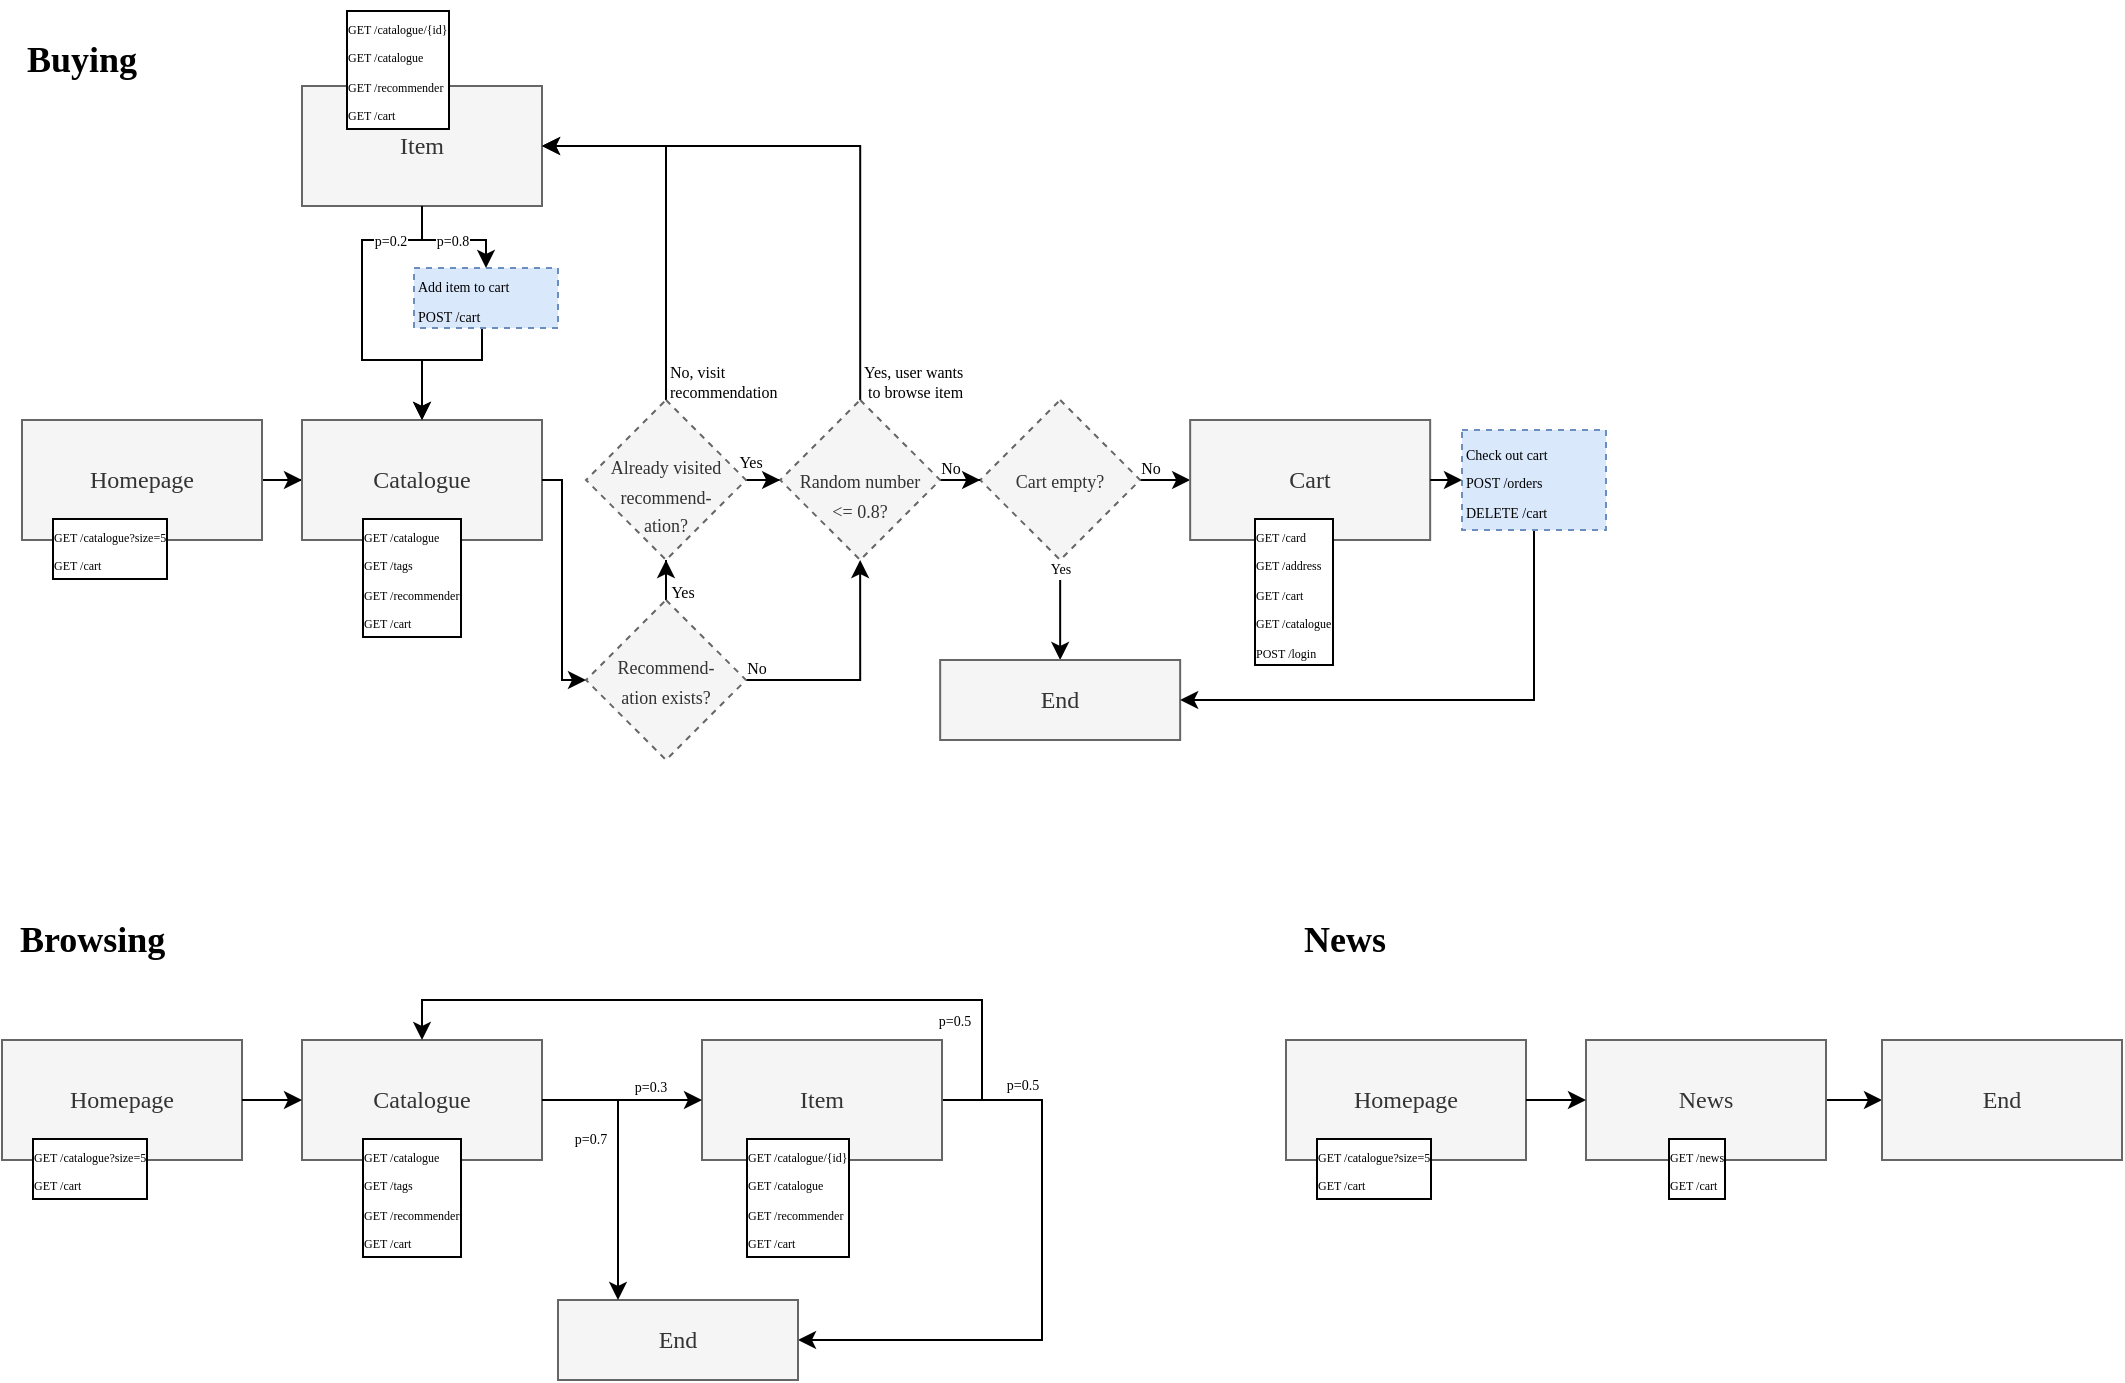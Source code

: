 <mxfile version="14.6.11" type="github"><diagram id="whum5KUoKy-AiShSeKjw" name="Page-1"><mxGraphModel dx="1170" dy="594" grid="1" gridSize="10" guides="1" tooltips="1" connect="1" arrows="1" fold="1" page="1" pageScale="1" pageWidth="1169" pageHeight="827" math="0" shadow="0"><root><mxCell id="0"/><mxCell id="1" parent="0"/><mxCell id="QNasyu7A6PwzEU0mUTjG-3" style="edgeStyle=orthogonalEdgeStyle;rounded=0;orthogonalLoop=1;jettySize=auto;html=1;entryX=0;entryY=0.5;entryDx=0;entryDy=0;" parent="1" source="QNasyu7A6PwzEU0mUTjG-1" target="QNasyu7A6PwzEU0mUTjG-2" edge="1"><mxGeometry relative="1" as="geometry"/></mxCell><mxCell id="QNasyu7A6PwzEU0mUTjG-14" value="" style="group" parent="1" vertex="1" connectable="0"><mxGeometry x="200" y="290" width="120" height="124" as="geometry"/></mxCell><mxCell id="QNasyu7A6PwzEU0mUTjG-2" value="&lt;p&gt;&lt;font face=&quot;Georgia&quot;&gt;Catalogue&lt;/font&gt;&lt;/p&gt;" style="rounded=0;whiteSpace=wrap;html=1;fillColor=#f5f5f5;strokeColor=#666666;fontColor=#333333;" parent="QNasyu7A6PwzEU0mUTjG-14" vertex="1"><mxGeometry width="120" height="60" as="geometry"/></mxCell><mxCell id="QNasyu7A6PwzEU0mUTjG-13" value="&lt;font face=&quot;Lucida Console&quot; style=&quot;font-size: 6px&quot;&gt;&lt;span&gt;GET /catalogue&lt;/span&gt;&lt;br&gt;&lt;span&gt;GET /tags&lt;br&gt;GET /recommender&lt;br&gt;GET /cart&lt;br&gt;&lt;/span&gt;&lt;/font&gt;" style="text;html=1;strokeColor=none;fillColor=none;align=left;verticalAlign=top;whiteSpace=wrap;rounded=0;dashed=1;horizontal=1;fontStyle=0;labelBackgroundColor=#ffffff;labelBorderColor=#000000;spacingTop=0;spacing=0;" parent="QNasyu7A6PwzEU0mUTjG-14" vertex="1"><mxGeometry x="30" y="44" width="90" height="80" as="geometry"/></mxCell><mxCell id="QNasyu7A6PwzEU0mUTjG-15" value="" style="group" parent="1" vertex="1" connectable="0"><mxGeometry x="60" y="290" width="120" height="124" as="geometry"/></mxCell><mxCell id="QNasyu7A6PwzEU0mUTjG-1" value="&lt;p&gt;&lt;font face=&quot;Georgia&quot;&gt;Homepage&lt;/font&gt;&lt;/p&gt;" style="rounded=0;whiteSpace=wrap;html=1;fillColor=#f5f5f5;strokeColor=#666666;fontColor=#333333;" parent="QNasyu7A6PwzEU0mUTjG-15" vertex="1"><mxGeometry width="120" height="60" as="geometry"/></mxCell><mxCell id="QNasyu7A6PwzEU0mUTjG-12" value="&lt;font face=&quot;Lucida Console&quot; style=&quot;font-size: 6px&quot;&gt;&lt;span&gt;GET /catalogue?size=5&lt;/span&gt;&lt;br&gt;&lt;span&gt;GET /cart&lt;/span&gt;&lt;/font&gt;" style="text;html=1;strokeColor=none;fillColor=none;align=left;verticalAlign=top;whiteSpace=wrap;rounded=0;dashed=1;horizontal=1;fontStyle=0;labelBackgroundColor=#ffffff;labelBorderColor=#000000;spacingTop=0;spacing=0;" parent="QNasyu7A6PwzEU0mUTjG-15" vertex="1"><mxGeometry x="15" y="44" width="90" height="80" as="geometry"/></mxCell><mxCell id="QNasyu7A6PwzEU0mUTjG-17" value="" style="group" parent="1" vertex="1" connectable="0"><mxGeometry x="660" y="160" width="120" height="130" as="geometry"/></mxCell><mxCell id="QNasyu7A6PwzEU0mUTjG-18" value="&lt;p&gt;&lt;font face=&quot;Georgia&quot;&gt;Item&lt;/font&gt;&lt;/p&gt;" style="rounded=0;whiteSpace=wrap;html=1;fillColor=#f5f5f5;strokeColor=#666666;fontColor=#333333;" parent="QNasyu7A6PwzEU0mUTjG-17" vertex="1"><mxGeometry x="-460" y="-37" width="120" height="60" as="geometry"/></mxCell><mxCell id="QNasyu7A6PwzEU0mUTjG-19" value="&lt;font face=&quot;Lucida Console&quot; style=&quot;font-size: 6px&quot;&gt;&lt;span&gt;GET /catalogue/{id}&lt;/span&gt;&lt;br&gt;&lt;span&gt;GET /catalogue&lt;br&gt;GET /recommender&lt;br&gt;GET /cart&lt;br&gt;&lt;/span&gt;&lt;/font&gt;" style="text;html=1;strokeColor=none;fillColor=none;align=left;verticalAlign=top;whiteSpace=wrap;rounded=0;dashed=1;horizontal=1;fontStyle=0;labelBackgroundColor=#ffffff;labelBorderColor=#000000;spacingTop=0;spacing=0;" parent="1" vertex="1"><mxGeometry x="222" y="80" width="90" height="80" as="geometry"/></mxCell><mxCell id="Ui0SziSdFyUZLDTpdayq-15" style="edgeStyle=orthogonalEdgeStyle;rounded=0;orthogonalLoop=1;jettySize=auto;html=1;fontFamily=Georgia;fontSize=8;entryX=0.5;entryY=0;entryDx=0;entryDy=0;exitX=0.5;exitY=1;exitDx=0;exitDy=0;" edge="1" parent="1" source="QNasyu7A6PwzEU0mUTjG-26" target="QNasyu7A6PwzEU0mUTjG-2"><mxGeometry relative="1" as="geometry"><mxPoint x="250" y="260" as="targetPoint"/><Array as="points"><mxPoint x="290" y="244"/><mxPoint x="290" y="260"/><mxPoint x="260" y="260"/></Array></mxGeometry></mxCell><mxCell id="QNasyu7A6PwzEU0mUTjG-26" value="&lt;font style=&quot;font-size: 7px&quot;&gt;Add item to cart&lt;br&gt;POST /cart&lt;/font&gt;" style="rounded=0;whiteSpace=wrap;html=1;dashed=1;labelBackgroundColor=none;strokeColor=#6c8ebf;fillColor=#dae8fc;fontFamily=Lucida Console;align=left;" parent="1" vertex="1"><mxGeometry x="256.0" y="214" width="72" height="30" as="geometry"/></mxCell><mxCell id="QNasyu7A6PwzEU0mUTjG-38" style="edgeStyle=orthogonalEdgeStyle;rounded=0;orthogonalLoop=1;jettySize=auto;html=1;exitX=0.5;exitY=1;exitDx=0;exitDy=0;entryX=0.5;entryY=0;entryDx=0;entryDy=0;strokeColor=#000000;fontFamily=Lucida Console;" parent="1" source="QNasyu7A6PwzEU0mUTjG-18" target="QNasyu7A6PwzEU0mUTjG-26" edge="1"><mxGeometry relative="1" as="geometry"><Array as="points"><mxPoint x="260" y="200"/><mxPoint x="292" y="200"/></Array></mxGeometry></mxCell><mxCell id="QNasyu7A6PwzEU0mUTjG-39" style="edgeStyle=orthogonalEdgeStyle;rounded=0;orthogonalLoop=1;jettySize=auto;html=1;exitX=0.5;exitY=1;exitDx=0;exitDy=0;strokeColor=#000000;fontFamily=Lucida Console;entryX=0.5;entryY=0;entryDx=0;entryDy=0;" parent="1" source="QNasyu7A6PwzEU0mUTjG-18" edge="1" target="QNasyu7A6PwzEU0mUTjG-2"><mxGeometry relative="1" as="geometry"><Array as="points"><mxPoint x="260" y="200"/><mxPoint x="230" y="200"/><mxPoint x="230" y="260"/><mxPoint x="260" y="260"/></Array><mxPoint x="240" y="270" as="targetPoint"/></mxGeometry></mxCell><mxCell id="QNasyu7A6PwzEU0mUTjG-41" value="&lt;font style=&quot;font-size: 7px&quot;&gt;p=0.2&lt;/font&gt;" style="edgeLabel;html=1;align=center;verticalAlign=middle;resizable=0;points=[];fontFamily=Lucida Console;" parent="QNasyu7A6PwzEU0mUTjG-39" vertex="1" connectable="0"><mxGeometry x="-0.595" y="-1" relative="1" as="geometry"><mxPoint x="1" as="offset"/></mxGeometry></mxCell><mxCell id="QNasyu7A6PwzEU0mUTjG-42" value="&lt;font style=&quot;font-size: 7px&quot;&gt;p=0.8&lt;/font&gt;" style="edgeLabel;html=1;align=center;verticalAlign=middle;resizable=0;points=[];fontFamily=Lucida Console;" parent="1" vertex="1" connectable="0"><mxGeometry x="274.8" y="199" as="geometry"/></mxCell><mxCell id="QNasyu7A6PwzEU0mUTjG-52" style="edgeStyle=orthogonalEdgeStyle;rounded=0;orthogonalLoop=1;jettySize=auto;html=1;exitX=0.5;exitY=1;exitDx=0;exitDy=0;entryX=0.5;entryY=0;entryDx=0;entryDy=0;strokeColor=#000000;fontFamily=Lucida Console;" parent="1" source="QNasyu7A6PwzEU0mUTjG-46" target="QNasyu7A6PwzEU0mUTjG-51" edge="1"><mxGeometry relative="1" as="geometry"/></mxCell><mxCell id="QNasyu7A6PwzEU0mUTjG-53" value="&lt;font style=&quot;font-size: 7px&quot;&gt;Yes&lt;/font&gt;" style="edgeLabel;html=1;align=center;verticalAlign=middle;resizable=0;points=[];fontFamily=Lucida Console;" parent="QNasyu7A6PwzEU0mUTjG-52" vertex="1" connectable="0"><mxGeometry x="-0.207" y="1" relative="1" as="geometry"><mxPoint x="-1" y="-17.67" as="offset"/></mxGeometry></mxCell><mxCell id="QNasyu7A6PwzEU0mUTjG-57" style="edgeStyle=orthogonalEdgeStyle;rounded=0;orthogonalLoop=1;jettySize=auto;html=1;entryX=0;entryY=0.5;entryDx=0;entryDy=0;strokeColor=#000000;fontFamily=Lucida Console;" parent="1" source="QNasyu7A6PwzEU0mUTjG-46" target="QNasyu7A6PwzEU0mUTjG-55" edge="1"><mxGeometry relative="1" as="geometry"/></mxCell><mxCell id="QNasyu7A6PwzEU0mUTjG-46" value="&lt;font face=&quot;Georgia&quot; style=&quot;font-size: 9px&quot;&gt;Cart empty?&lt;/font&gt;" style="rhombus;whiteSpace=wrap;html=1;dashed=1;labelBackgroundColor=none;strokeColor=#666666;fillColor=#f5f5f5;fontFamily=Lucida Console;align=center;fontColor=#333333;" parent="1" vertex="1"><mxGeometry x="539.08" y="280" width="80" height="80" as="geometry"/></mxCell><mxCell id="QNasyu7A6PwzEU0mUTjG-51" value="&lt;p&gt;&lt;font face=&quot;Georgia&quot;&gt;End&lt;/font&gt;&lt;/p&gt;" style="rounded=0;whiteSpace=wrap;html=1;fillColor=#f5f5f5;strokeColor=#666666;fontColor=#333333;" parent="1" vertex="1"><mxGeometry x="519.08" y="410" width="120" height="40" as="geometry"/></mxCell><mxCell id="QNasyu7A6PwzEU0mUTjG-54" value="" style="group" parent="1" vertex="1" connectable="0"><mxGeometry x="644.08" y="290" width="120" height="124" as="geometry"/></mxCell><mxCell id="QNasyu7A6PwzEU0mUTjG-55" value="&lt;p&gt;&lt;font face=&quot;Georgia&quot;&gt;Cart&lt;/font&gt;&lt;/p&gt;" style="rounded=0;whiteSpace=wrap;html=1;fillColor=#f5f5f5;strokeColor=#666666;fontColor=#333333;" parent="QNasyu7A6PwzEU0mUTjG-54" vertex="1"><mxGeometry width="120" height="60" as="geometry"/></mxCell><mxCell id="QNasyu7A6PwzEU0mUTjG-56" value="&lt;font face=&quot;Lucida Console&quot; style=&quot;font-size: 6px&quot;&gt;&lt;span&gt;GET /card&lt;br&gt;&lt;/span&gt;GET /address&lt;br&gt;&lt;span&gt;GET /cart&lt;br&gt;GET /catalogue&lt;br&gt;POST /login&lt;br&gt;&lt;/span&gt;&lt;/font&gt;" style="text;html=1;strokeColor=none;fillColor=none;align=left;verticalAlign=top;whiteSpace=wrap;rounded=0;dashed=1;horizontal=1;fontStyle=0;labelBackgroundColor=#ffffff;labelBorderColor=#000000;spacingTop=0;spacing=0;" parent="QNasyu7A6PwzEU0mUTjG-54" vertex="1"><mxGeometry x="31.5" y="44" width="65" height="80" as="geometry"/></mxCell><mxCell id="QNasyu7A6PwzEU0mUTjG-60" style="edgeStyle=orthogonalEdgeStyle;rounded=0;orthogonalLoop=1;jettySize=auto;html=1;exitX=0.5;exitY=1;exitDx=0;exitDy=0;entryX=1;entryY=0.5;entryDx=0;entryDy=0;strokeColor=#000000;fontFamily=Lucida Console;" parent="1" source="QNasyu7A6PwzEU0mUTjG-58" target="QNasyu7A6PwzEU0mUTjG-51" edge="1"><mxGeometry relative="1" as="geometry"/></mxCell><mxCell id="QNasyu7A6PwzEU0mUTjG-58" value="&lt;span style=&quot;font-size: 7px&quot;&gt;Check out cart&lt;br&gt;POST /orders&lt;br&gt;DELETE /cart&lt;/span&gt;" style="rounded=0;whiteSpace=wrap;html=1;dashed=1;labelBackgroundColor=none;strokeColor=#6c8ebf;fillColor=#dae8fc;fontFamily=Lucida Console;align=left;" parent="1" vertex="1"><mxGeometry x="780" y="295" width="72" height="50" as="geometry"/></mxCell><mxCell id="QNasyu7A6PwzEU0mUTjG-59" style="edgeStyle=orthogonalEdgeStyle;rounded=0;orthogonalLoop=1;jettySize=auto;html=1;exitX=1;exitY=0.5;exitDx=0;exitDy=0;entryX=0;entryY=0.5;entryDx=0;entryDy=0;strokeColor=#000000;fontFamily=Lucida Console;" parent="1" source="QNasyu7A6PwzEU0mUTjG-55" target="QNasyu7A6PwzEU0mUTjG-58" edge="1"><mxGeometry relative="1" as="geometry"/></mxCell><mxCell id="QNasyu7A6PwzEU0mUTjG-61" value="&lt;font style=&quot;font-size: 8px;&quot;&gt;No&lt;/font&gt;" style="edgeLabel;html=1;align=center;verticalAlign=middle;resizable=0;points=[];fontFamily=Georgia;fontSize=8;" parent="1" vertex="1" connectable="0"><mxGeometry x="626.08" y="315.997" as="geometry"><mxPoint x="-2" y="-2" as="offset"/></mxGeometry></mxCell><mxCell id="QNasyu7A6PwzEU0mUTjG-62" value="&lt;b&gt;&lt;font style=&quot;font-size: 18px&quot;&gt;Buying&lt;/font&gt;&lt;/b&gt;" style="text;html=1;strokeColor=none;fillColor=none;align=center;verticalAlign=middle;whiteSpace=wrap;rounded=0;dashed=1;labelBackgroundColor=none;fontFamily=Georgia;" parent="1" vertex="1"><mxGeometry x="70" y="100" width="40" height="20" as="geometry"/></mxCell><mxCell id="QNasyu7A6PwzEU0mUTjG-64" value="&lt;b&gt;&lt;font style=&quot;font-size: 18px&quot;&gt;Browsing&lt;/font&gt;&lt;/b&gt;" style="text;html=1;strokeColor=none;fillColor=none;align=left;verticalAlign=middle;whiteSpace=wrap;rounded=0;dashed=1;labelBackgroundColor=none;fontFamily=Georgia;" parent="1" vertex="1"><mxGeometry x="57" y="540" width="113" height="20" as="geometry"/></mxCell><mxCell id="QNasyu7A6PwzEU0mUTjG-65" value="" style="group" parent="1" vertex="1" connectable="0"><mxGeometry x="50" y="600" width="120" height="124" as="geometry"/></mxCell><mxCell id="QNasyu7A6PwzEU0mUTjG-66" value="&lt;p&gt;&lt;font face=&quot;Georgia&quot;&gt;Homepage&lt;/font&gt;&lt;/p&gt;" style="rounded=0;whiteSpace=wrap;html=1;fillColor=#f5f5f5;strokeColor=#666666;fontColor=#333333;" parent="QNasyu7A6PwzEU0mUTjG-65" vertex="1"><mxGeometry width="120" height="60" as="geometry"/></mxCell><mxCell id="QNasyu7A6PwzEU0mUTjG-67" value="&lt;font face=&quot;Lucida Console&quot; style=&quot;font-size: 6px&quot;&gt;&lt;span&gt;GET /catalogue?size=5&lt;/span&gt;&lt;br&gt;&lt;span&gt;GET /cart&lt;/span&gt;&lt;/font&gt;" style="text;html=1;strokeColor=none;fillColor=none;align=left;verticalAlign=top;whiteSpace=wrap;rounded=0;dashed=1;horizontal=1;fontStyle=0;labelBackgroundColor=#ffffff;labelBorderColor=#000000;spacingTop=0;spacing=0;" parent="QNasyu7A6PwzEU0mUTjG-65" vertex="1"><mxGeometry x="15" y="44" width="90" height="80" as="geometry"/></mxCell><mxCell id="QNasyu7A6PwzEU0mUTjG-68" value="" style="group" parent="1" vertex="1" connectable="0"><mxGeometry x="200" y="600" width="120" height="124" as="geometry"/></mxCell><mxCell id="QNasyu7A6PwzEU0mUTjG-69" value="&lt;p&gt;&lt;font face=&quot;Georgia&quot;&gt;Catalogue&lt;/font&gt;&lt;/p&gt;" style="rounded=0;whiteSpace=wrap;html=1;fillColor=#f5f5f5;strokeColor=#666666;fontColor=#333333;" parent="QNasyu7A6PwzEU0mUTjG-68" vertex="1"><mxGeometry width="120" height="60" as="geometry"/></mxCell><mxCell id="QNasyu7A6PwzEU0mUTjG-70" value="&lt;font face=&quot;Lucida Console&quot; style=&quot;font-size: 6px&quot;&gt;&lt;span&gt;GET /catalogue&lt;/span&gt;&lt;br&gt;&lt;span&gt;GET /tags&lt;br&gt;GET /recommender&lt;br&gt;GET /cart&lt;br&gt;&lt;/span&gt;&lt;/font&gt;" style="text;html=1;strokeColor=none;fillColor=none;align=left;verticalAlign=top;whiteSpace=wrap;rounded=0;dashed=1;horizontal=1;fontStyle=0;labelBackgroundColor=#ffffff;labelBorderColor=#000000;spacingTop=0;spacing=0;" parent="QNasyu7A6PwzEU0mUTjG-68" vertex="1"><mxGeometry x="30" y="44" width="90" height="80" as="geometry"/></mxCell><mxCell id="QNasyu7A6PwzEU0mUTjG-71" style="edgeStyle=orthogonalEdgeStyle;rounded=0;orthogonalLoop=1;jettySize=auto;html=1;entryX=0;entryY=0.5;entryDx=0;entryDy=0;strokeColor=#000000;fontFamily=Georgia;" parent="1" source="QNasyu7A6PwzEU0mUTjG-66" target="QNasyu7A6PwzEU0mUTjG-69" edge="1"><mxGeometry relative="1" as="geometry"/></mxCell><mxCell id="QNasyu7A6PwzEU0mUTjG-79" style="edgeStyle=orthogonalEdgeStyle;rounded=0;orthogonalLoop=1;jettySize=auto;html=1;entryX=1;entryY=0.5;entryDx=0;entryDy=0;strokeColor=#000000;fontFamily=Georgia;exitX=1;exitY=0.5;exitDx=0;exitDy=0;" parent="1" source="QNasyu7A6PwzEU0mUTjG-72" target="QNasyu7A6PwzEU0mUTjG-75" edge="1"><mxGeometry relative="1" as="geometry"><Array as="points"><mxPoint x="570" y="630"/><mxPoint x="570" y="750"/></Array></mxGeometry></mxCell><mxCell id="QNasyu7A6PwzEU0mUTjG-80" style="edgeStyle=orthogonalEdgeStyle;rounded=0;orthogonalLoop=1;jettySize=auto;html=1;entryX=0.5;entryY=0;entryDx=0;entryDy=0;strokeColor=#000000;fontFamily=Georgia;exitX=1;exitY=0.5;exitDx=0;exitDy=0;" parent="1" source="QNasyu7A6PwzEU0mUTjG-72" target="QNasyu7A6PwzEU0mUTjG-69" edge="1"><mxGeometry relative="1" as="geometry"><Array as="points"><mxPoint x="540" y="630"/><mxPoint x="540" y="580"/><mxPoint x="260" y="580"/></Array></mxGeometry></mxCell><mxCell id="QNasyu7A6PwzEU0mUTjG-72" value="&lt;p&gt;&lt;font face=&quot;Georgia&quot;&gt;Item&lt;/font&gt;&lt;/p&gt;" style="rounded=0;whiteSpace=wrap;html=1;fillColor=#f5f5f5;strokeColor=#666666;fontColor=#333333;" parent="1" vertex="1"><mxGeometry x="400" y="600" width="120" height="60" as="geometry"/></mxCell><mxCell id="QNasyu7A6PwzEU0mUTjG-73" value="&lt;font face=&quot;Lucida Console&quot; style=&quot;font-size: 6px&quot;&gt;&lt;span&gt;GET /catalogue/{id}&lt;/span&gt;&lt;br&gt;&lt;span&gt;GET /catalogue&lt;br&gt;GET /recommender&lt;br&gt;GET /cart&lt;br&gt;&lt;/span&gt;&lt;/font&gt;" style="text;html=1;strokeColor=none;fillColor=none;align=left;verticalAlign=top;whiteSpace=wrap;rounded=0;dashed=1;horizontal=1;fontStyle=0;labelBackgroundColor=#ffffff;labelBorderColor=#000000;spacingTop=0;spacing=0;" parent="1" vertex="1"><mxGeometry x="422" y="644" width="90" height="80" as="geometry"/></mxCell><mxCell id="QNasyu7A6PwzEU0mUTjG-74" style="edgeStyle=orthogonalEdgeStyle;rounded=0;orthogonalLoop=1;jettySize=auto;html=1;exitX=1;exitY=0.5;exitDx=0;exitDy=0;entryX=0;entryY=0.5;entryDx=0;entryDy=0;strokeColor=#000000;fontFamily=Georgia;" parent="1" source="QNasyu7A6PwzEU0mUTjG-69" target="QNasyu7A6PwzEU0mUTjG-72" edge="1"><mxGeometry relative="1" as="geometry"/></mxCell><mxCell id="QNasyu7A6PwzEU0mUTjG-77" value="&lt;font face=&quot;Lucida Console&quot; style=&quot;font-size: 7px&quot;&gt;p=0.3&lt;/font&gt;" style="edgeLabel;html=1;align=center;verticalAlign=middle;resizable=0;points=[];fontFamily=Georgia;" parent="QNasyu7A6PwzEU0mUTjG-74" vertex="1" connectable="0"><mxGeometry x="0.255" relative="1" as="geometry"><mxPoint x="4" y="-8" as="offset"/></mxGeometry></mxCell><mxCell id="QNasyu7A6PwzEU0mUTjG-75" value="&lt;p&gt;&lt;font face=&quot;Georgia&quot;&gt;End&lt;/font&gt;&lt;/p&gt;" style="rounded=0;whiteSpace=wrap;html=1;fillColor=#f5f5f5;strokeColor=#666666;fontColor=#333333;" parent="1" vertex="1"><mxGeometry x="328" y="730" width="120" height="40" as="geometry"/></mxCell><mxCell id="QNasyu7A6PwzEU0mUTjG-76" style="edgeStyle=orthogonalEdgeStyle;rounded=0;orthogonalLoop=1;jettySize=auto;html=1;entryX=0.25;entryY=0;entryDx=0;entryDy=0;strokeColor=#000000;fontFamily=Georgia;" parent="1" source="QNasyu7A6PwzEU0mUTjG-69" target="QNasyu7A6PwzEU0mUTjG-75" edge="1"><mxGeometry relative="1" as="geometry"/></mxCell><mxCell id="QNasyu7A6PwzEU0mUTjG-78" value="&lt;font face=&quot;Lucida Console&quot; style=&quot;font-size: 7px&quot;&gt;p=0.7&lt;/font&gt;" style="edgeLabel;html=1;align=center;verticalAlign=middle;resizable=0;points=[];fontFamily=Georgia;" parent="1" vertex="1" connectable="0"><mxGeometry x="344" y="648" as="geometry"/></mxCell><mxCell id="QNasyu7A6PwzEU0mUTjG-82" value="&lt;font face=&quot;Lucida Console&quot; style=&quot;font-size: 7px&quot;&gt;p=0.5&lt;/font&gt;" style="edgeLabel;html=1;align=center;verticalAlign=middle;resizable=0;points=[];fontFamily=Georgia;" parent="1" vertex="1" connectable="0"><mxGeometry x="560" y="621" as="geometry"/></mxCell><mxCell id="QNasyu7A6PwzEU0mUTjG-83" value="&lt;font face=&quot;Lucida Console&quot; style=&quot;font-size: 7px&quot;&gt;p=0.5&lt;/font&gt;" style="edgeLabel;html=1;align=center;verticalAlign=middle;resizable=0;points=[];fontFamily=Georgia;" parent="1" vertex="1" connectable="0"><mxGeometry x="526" y="589" as="geometry"/></mxCell><mxCell id="QNasyu7A6PwzEU0mUTjG-84" value="&lt;b&gt;&lt;font style=&quot;font-size: 18px&quot;&gt;News&lt;/font&gt;&lt;/b&gt;" style="text;html=1;strokeColor=none;fillColor=none;align=left;verticalAlign=middle;whiteSpace=wrap;rounded=0;dashed=1;labelBackgroundColor=none;fontFamily=Georgia;" parent="1" vertex="1"><mxGeometry x="699" y="540" width="113" height="20" as="geometry"/></mxCell><mxCell id="QNasyu7A6PwzEU0mUTjG-85" value="&lt;p&gt;&lt;font face=&quot;Georgia&quot;&gt;Homepage&lt;/font&gt;&lt;/p&gt;" style="rounded=0;whiteSpace=wrap;html=1;fillColor=#f5f5f5;strokeColor=#666666;fontColor=#333333;" parent="1" vertex="1"><mxGeometry x="692" y="600" width="120" height="60" as="geometry"/></mxCell><mxCell id="QNasyu7A6PwzEU0mUTjG-91" style="edgeStyle=orthogonalEdgeStyle;rounded=0;orthogonalLoop=1;jettySize=auto;html=1;entryX=0;entryY=0.5;entryDx=0;entryDy=0;strokeColor=#000000;fontFamily=Georgia;" parent="1" source="QNasyu7A6PwzEU0mUTjG-86" target="QNasyu7A6PwzEU0mUTjG-90" edge="1"><mxGeometry relative="1" as="geometry"/></mxCell><mxCell id="QNasyu7A6PwzEU0mUTjG-86" value="&lt;p&gt;&lt;font face=&quot;Georgia&quot;&gt;News&lt;/font&gt;&lt;/p&gt;" style="rounded=0;whiteSpace=wrap;html=1;fillColor=#f5f5f5;strokeColor=#666666;fontColor=#333333;" parent="1" vertex="1"><mxGeometry x="842" y="600" width="120" height="60" as="geometry"/></mxCell><mxCell id="QNasyu7A6PwzEU0mUTjG-87" style="edgeStyle=orthogonalEdgeStyle;rounded=0;orthogonalLoop=1;jettySize=auto;html=1;entryX=0;entryY=0.5;entryDx=0;entryDy=0;strokeColor=#000000;fontFamily=Georgia;" parent="1" source="QNasyu7A6PwzEU0mUTjG-85" target="QNasyu7A6PwzEU0mUTjG-86" edge="1"><mxGeometry relative="1" as="geometry"/></mxCell><mxCell id="QNasyu7A6PwzEU0mUTjG-88" value="&lt;font face=&quot;Lucida Console&quot; style=&quot;font-size: 6px&quot;&gt;&lt;span&gt;GET /catalogue?size=5&lt;/span&gt;&lt;br&gt;&lt;span&gt;GET /cart&lt;/span&gt;&lt;/font&gt;" style="text;html=1;strokeColor=none;fillColor=none;align=left;verticalAlign=top;whiteSpace=wrap;rounded=0;dashed=1;horizontal=1;fontStyle=0;labelBackgroundColor=#ffffff;labelBorderColor=#000000;spacingTop=0;spacing=0;" parent="1" vertex="1"><mxGeometry x="707" y="644" width="90" height="80" as="geometry"/></mxCell><mxCell id="QNasyu7A6PwzEU0mUTjG-89" value="&lt;font face=&quot;Lucida Console&quot; style=&quot;font-size: 6px&quot;&gt;&lt;span&gt;GET /news&lt;/span&gt;&lt;br&gt;&lt;span&gt;GET /cart&lt;/span&gt;&lt;/font&gt;" style="text;html=1;strokeColor=none;fillColor=none;align=left;verticalAlign=top;whiteSpace=wrap;rounded=0;dashed=1;horizontal=1;fontStyle=0;labelBackgroundColor=#ffffff;labelBorderColor=#000000;spacingTop=0;spacing=0;" parent="1" vertex="1"><mxGeometry x="882.5" y="644" width="43" height="80" as="geometry"/></mxCell><mxCell id="QNasyu7A6PwzEU0mUTjG-90" value="&lt;p&gt;&lt;font face=&quot;Georgia&quot;&gt;End&lt;/font&gt;&lt;/p&gt;" style="rounded=0;whiteSpace=wrap;html=1;fillColor=#f5f5f5;strokeColor=#666666;fontColor=#333333;" parent="1" vertex="1"><mxGeometry x="990" y="600" width="120" height="60" as="geometry"/></mxCell><mxCell id="Ui0SziSdFyUZLDTpdayq-11" style="edgeStyle=orthogonalEdgeStyle;rounded=0;orthogonalLoop=1;jettySize=auto;html=1;entryX=0.5;entryY=1;entryDx=0;entryDy=0;fontFamily=Georgia;fontSize=8;" edge="1" parent="1" source="Dgl5wJgGayw3G-Wl2ObX-2" target="Ui0SziSdFyUZLDTpdayq-2"><mxGeometry relative="1" as="geometry"/></mxCell><mxCell id="Ui0SziSdFyUZLDTpdayq-19" style="edgeStyle=orthogonalEdgeStyle;rounded=0;orthogonalLoop=1;jettySize=auto;html=1;entryX=0.5;entryY=1;entryDx=0;entryDy=0;fontFamily=Georgia;fontSize=8;" edge="1" parent="1" source="Dgl5wJgGayw3G-Wl2ObX-2" target="Ui0SziSdFyUZLDTpdayq-5"><mxGeometry relative="1" as="geometry"/></mxCell><mxCell id="Dgl5wJgGayw3G-Wl2ObX-2" value="&lt;font face=&quot;Georgia&quot; style=&quot;font-size: 9px&quot;&gt;Recommend-&lt;br&gt;ation exists?&lt;br&gt;&lt;/font&gt;" style="rhombus;whiteSpace=wrap;html=1;dashed=1;labelBackgroundColor=none;strokeColor=#666666;fillColor=#f5f5f5;fontFamily=Lucida Console;align=center;fontColor=#333333;" parent="1" vertex="1"><mxGeometry x="342" y="380" width="80" height="80" as="geometry"/></mxCell><mxCell id="Ui0SziSdFyUZLDTpdayq-1" style="edgeStyle=orthogonalEdgeStyle;rounded=0;orthogonalLoop=1;jettySize=auto;html=1;entryX=0;entryY=0.5;entryDx=0;entryDy=0;" edge="1" parent="1" source="QNasyu7A6PwzEU0mUTjG-2" target="Dgl5wJgGayw3G-Wl2ObX-2"><mxGeometry relative="1" as="geometry"><Array as="points"><mxPoint x="330" y="320"/><mxPoint x="330" y="420"/></Array></mxGeometry></mxCell><mxCell id="Ui0SziSdFyUZLDTpdayq-13" style="edgeStyle=orthogonalEdgeStyle;rounded=0;orthogonalLoop=1;jettySize=auto;html=1;entryX=0;entryY=0.5;entryDx=0;entryDy=0;fontFamily=Georgia;fontSize=8;" edge="1" parent="1" source="Ui0SziSdFyUZLDTpdayq-2" target="Ui0SziSdFyUZLDTpdayq-5"><mxGeometry relative="1" as="geometry"/></mxCell><mxCell id="Ui0SziSdFyUZLDTpdayq-14" value="Yes" style="edgeLabel;html=1;align=center;verticalAlign=middle;resizable=0;points=[];fontSize=8;fontFamily=Georgia;labelBackgroundColor=none;" vertex="1" connectable="0" parent="Ui0SziSdFyUZLDTpdayq-13"><mxGeometry x="0.593" relative="1" as="geometry"><mxPoint x="-2" y="-9" as="offset"/></mxGeometry></mxCell><mxCell id="Ui0SziSdFyUZLDTpdayq-17" style="edgeStyle=orthogonalEdgeStyle;rounded=0;orthogonalLoop=1;jettySize=auto;html=1;entryX=1;entryY=0.5;entryDx=0;entryDy=0;fontFamily=Georgia;fontSize=8;" edge="1" parent="1" source="Ui0SziSdFyUZLDTpdayq-2" target="QNasyu7A6PwzEU0mUTjG-18"><mxGeometry relative="1" as="geometry"><Array as="points"><mxPoint x="382" y="153"/></Array></mxGeometry></mxCell><mxCell id="Ui0SziSdFyUZLDTpdayq-2" value="&lt;font face=&quot;Georgia&quot; style=&quot;font-size: 9px&quot;&gt;&lt;br&gt;&lt;br&gt;Already visited recommend-&lt;br&gt;ation?&lt;br&gt;&lt;br&gt;&lt;/font&gt;" style="rhombus;whiteSpace=wrap;html=1;dashed=1;labelBackgroundColor=none;strokeColor=#666666;fillColor=#f5f5f5;fontFamily=Lucida Console;align=center;fontColor=#333333;" vertex="1" parent="1"><mxGeometry x="342" y="280" width="80" height="80" as="geometry"/></mxCell><mxCell id="Ui0SziSdFyUZLDTpdayq-22" style="edgeStyle=orthogonalEdgeStyle;rounded=0;orthogonalLoop=1;jettySize=auto;html=1;entryX=1;entryY=0.5;entryDx=0;entryDy=0;fontFamily=Georgia;fontSize=8;" edge="1" parent="1" source="Ui0SziSdFyUZLDTpdayq-5" target="QNasyu7A6PwzEU0mUTjG-18"><mxGeometry relative="1" as="geometry"><Array as="points"><mxPoint x="479" y="153"/></Array></mxGeometry></mxCell><mxCell id="Ui0SziSdFyUZLDTpdayq-24" style="edgeStyle=orthogonalEdgeStyle;rounded=0;orthogonalLoop=1;jettySize=auto;html=1;entryX=0;entryY=0.5;entryDx=0;entryDy=0;fontFamily=Georgia;fontSize=8;" edge="1" parent="1" source="Ui0SziSdFyUZLDTpdayq-5" target="QNasyu7A6PwzEU0mUTjG-46"><mxGeometry relative="1" as="geometry"/></mxCell><mxCell id="Ui0SziSdFyUZLDTpdayq-25" value="No" style="edgeLabel;html=1;align=center;verticalAlign=middle;resizable=0;points=[];fontSize=8;fontFamily=Georgia;" vertex="1" connectable="0" parent="Ui0SziSdFyUZLDTpdayq-24"><mxGeometry x="0.481" relative="1" as="geometry"><mxPoint y="-6" as="offset"/></mxGeometry></mxCell><mxCell id="Ui0SziSdFyUZLDTpdayq-5" value="&lt;font face=&quot;Georgia&quot; style=&quot;font-size: 9px&quot;&gt;&lt;br&gt;Random number&lt;br&gt;&amp;lt;= 0.8?&lt;br&gt;&lt;/font&gt;" style="rhombus;whiteSpace=wrap;html=1;dashed=1;labelBackgroundColor=none;strokeColor=#666666;fillColor=#f5f5f5;fontFamily=Lucida Console;align=center;fontColor=#333333;" vertex="1" parent="1"><mxGeometry x="439.08" y="280" width="80" height="80" as="geometry"/></mxCell><mxCell id="Ui0SziSdFyUZLDTpdayq-18" value="No, visit&lt;br&gt;recommendation" style="edgeLabel;html=1;align=left;verticalAlign=middle;resizable=0;points=[];fontSize=8;fontFamily=Georgia;labelBackgroundColor=none;" vertex="1" connectable="0" parent="1"><mxGeometry x="382.0" y="271" as="geometry"/></mxCell><mxCell id="Ui0SziSdFyUZLDTpdayq-20" value="Yes" style="edgeLabel;html=1;align=center;verticalAlign=middle;resizable=0;points=[];fontSize=8;fontFamily=Georgia;labelBackgroundColor=none;" vertex="1" connectable="0" parent="1"><mxGeometry x="390.0" y="376.0" as="geometry"/></mxCell><mxCell id="Ui0SziSdFyUZLDTpdayq-21" value="No" style="edgeLabel;html=1;align=center;verticalAlign=middle;resizable=0;points=[];fontSize=8;fontFamily=Georgia;labelBackgroundColor=none;" vertex="1" connectable="0" parent="1"><mxGeometry x="427.0" y="414" as="geometry"/></mxCell><mxCell id="Ui0SziSdFyUZLDTpdayq-23" value="Yes, user wants&lt;br&gt;&amp;nbsp;to browse item" style="edgeLabel;html=1;align=left;verticalAlign=middle;resizable=0;points=[];fontSize=8;fontFamily=Georgia;labelBackgroundColor=none;" vertex="1" connectable="0" parent="1"><mxGeometry x="479.08" y="271" as="geometry"/></mxCell></root></mxGraphModel></diagram></mxfile>